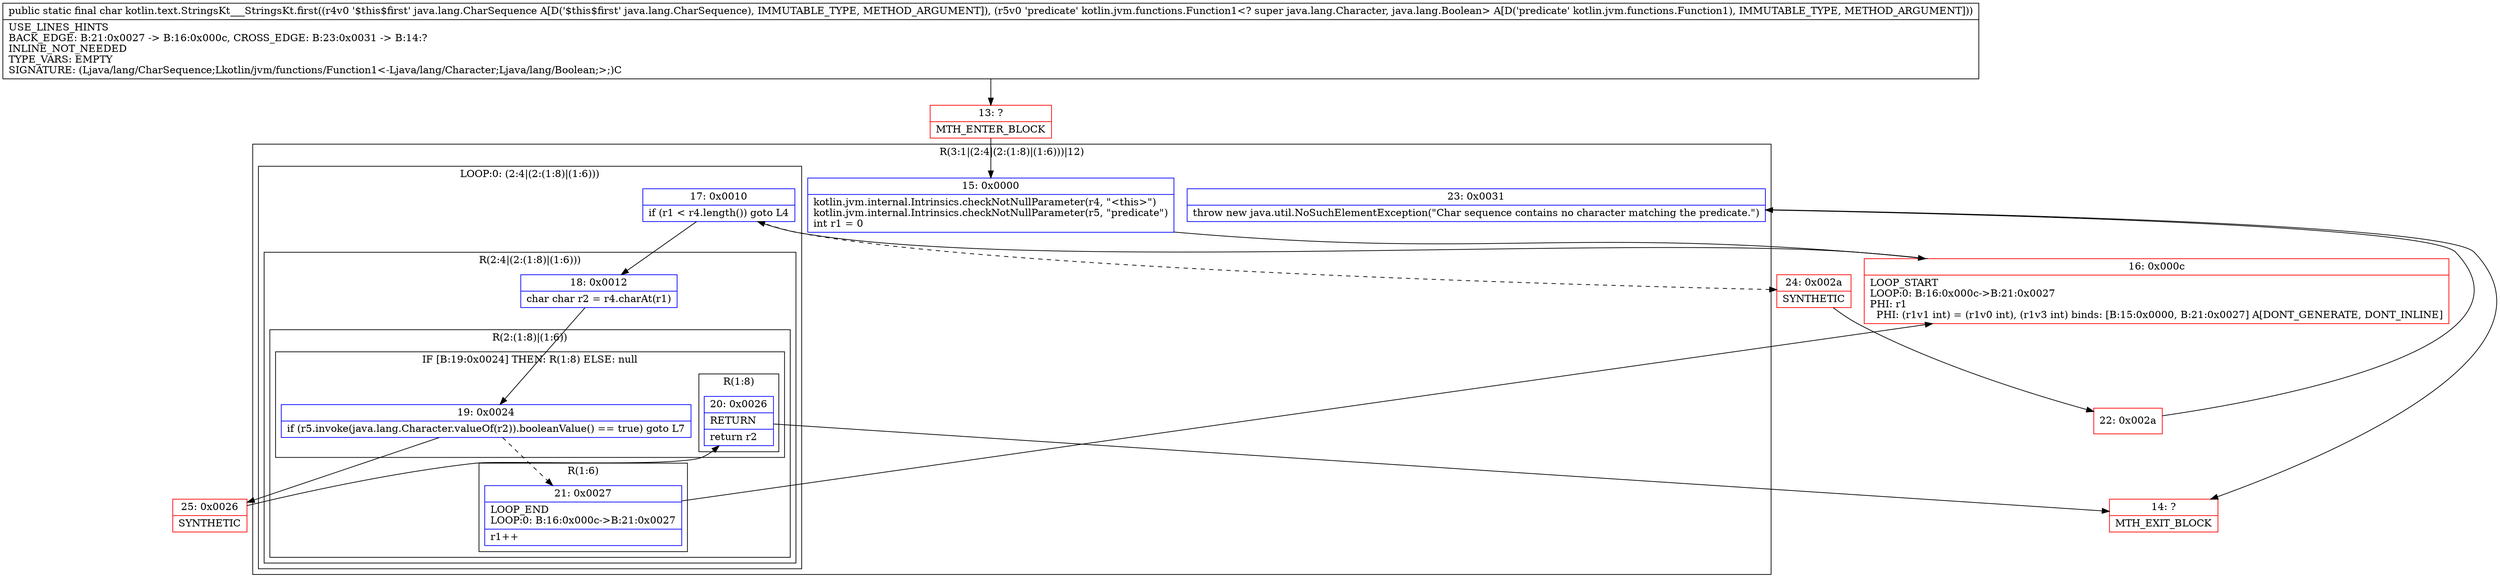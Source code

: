 digraph "CFG forkotlin.text.StringsKt___StringsKt.first(Ljava\/lang\/CharSequence;Lkotlin\/jvm\/functions\/Function1;)C" {
subgraph cluster_Region_1492611668 {
label = "R(3:1|(2:4|(2:(1:8)|(1:6)))|12)";
node [shape=record,color=blue];
Node_15 [shape=record,label="{15\:\ 0x0000|kotlin.jvm.internal.Intrinsics.checkNotNullParameter(r4, \"\<this\>\")\lkotlin.jvm.internal.Intrinsics.checkNotNullParameter(r5, \"predicate\")\lint r1 = 0\l}"];
subgraph cluster_LoopRegion_836219205 {
label = "LOOP:0: (2:4|(2:(1:8)|(1:6)))";
node [shape=record,color=blue];
Node_17 [shape=record,label="{17\:\ 0x0010|if (r1 \< r4.length()) goto L4\l}"];
subgraph cluster_Region_184571048 {
label = "R(2:4|(2:(1:8)|(1:6)))";
node [shape=record,color=blue];
Node_18 [shape=record,label="{18\:\ 0x0012|char char r2 = r4.charAt(r1)\l}"];
subgraph cluster_Region_1264547247 {
label = "R(2:(1:8)|(1:6))";
node [shape=record,color=blue];
subgraph cluster_IfRegion_1753674318 {
label = "IF [B:19:0x0024] THEN: R(1:8) ELSE: null";
node [shape=record,color=blue];
Node_19 [shape=record,label="{19\:\ 0x0024|if (r5.invoke(java.lang.Character.valueOf(r2)).booleanValue() == true) goto L7\l}"];
subgraph cluster_Region_1683438466 {
label = "R(1:8)";
node [shape=record,color=blue];
Node_20 [shape=record,label="{20\:\ 0x0026|RETURN\l|return r2\l}"];
}
}
subgraph cluster_Region_1457568017 {
label = "R(1:6)";
node [shape=record,color=blue];
Node_21 [shape=record,label="{21\:\ 0x0027|LOOP_END\lLOOP:0: B:16:0x000c\-\>B:21:0x0027\l|r1++\l}"];
}
}
}
}
Node_23 [shape=record,label="{23\:\ 0x0031|throw new java.util.NoSuchElementException(\"Char sequence contains no character matching the predicate.\")\l}"];
}
Node_13 [shape=record,color=red,label="{13\:\ ?|MTH_ENTER_BLOCK\l}"];
Node_16 [shape=record,color=red,label="{16\:\ 0x000c|LOOP_START\lLOOP:0: B:16:0x000c\-\>B:21:0x0027\lPHI: r1 \l  PHI: (r1v1 int) = (r1v0 int), (r1v3 int) binds: [B:15:0x0000, B:21:0x0027] A[DONT_GENERATE, DONT_INLINE]\l}"];
Node_25 [shape=record,color=red,label="{25\:\ 0x0026|SYNTHETIC\l}"];
Node_14 [shape=record,color=red,label="{14\:\ ?|MTH_EXIT_BLOCK\l}"];
Node_24 [shape=record,color=red,label="{24\:\ 0x002a|SYNTHETIC\l}"];
Node_22 [shape=record,color=red,label="{22\:\ 0x002a}"];
MethodNode[shape=record,label="{public static final char kotlin.text.StringsKt___StringsKt.first((r4v0 '$this$first' java.lang.CharSequence A[D('$this$first' java.lang.CharSequence), IMMUTABLE_TYPE, METHOD_ARGUMENT]), (r5v0 'predicate' kotlin.jvm.functions.Function1\<? super java.lang.Character, java.lang.Boolean\> A[D('predicate' kotlin.jvm.functions.Function1), IMMUTABLE_TYPE, METHOD_ARGUMENT]))  | USE_LINES_HINTS\lBACK_EDGE: B:21:0x0027 \-\> B:16:0x000c, CROSS_EDGE: B:23:0x0031 \-\> B:14:?\lINLINE_NOT_NEEDED\lTYPE_VARS: EMPTY\lSIGNATURE: (Ljava\/lang\/CharSequence;Lkotlin\/jvm\/functions\/Function1\<\-Ljava\/lang\/Character;Ljava\/lang\/Boolean;\>;)C\l}"];
MethodNode -> Node_13;Node_15 -> Node_16;
Node_17 -> Node_18;
Node_17 -> Node_24[style=dashed];
Node_18 -> Node_19;
Node_19 -> Node_21[style=dashed];
Node_19 -> Node_25;
Node_20 -> Node_14;
Node_21 -> Node_16;
Node_23 -> Node_14;
Node_13 -> Node_15;
Node_16 -> Node_17;
Node_25 -> Node_20;
Node_24 -> Node_22;
Node_22 -> Node_23;
}

